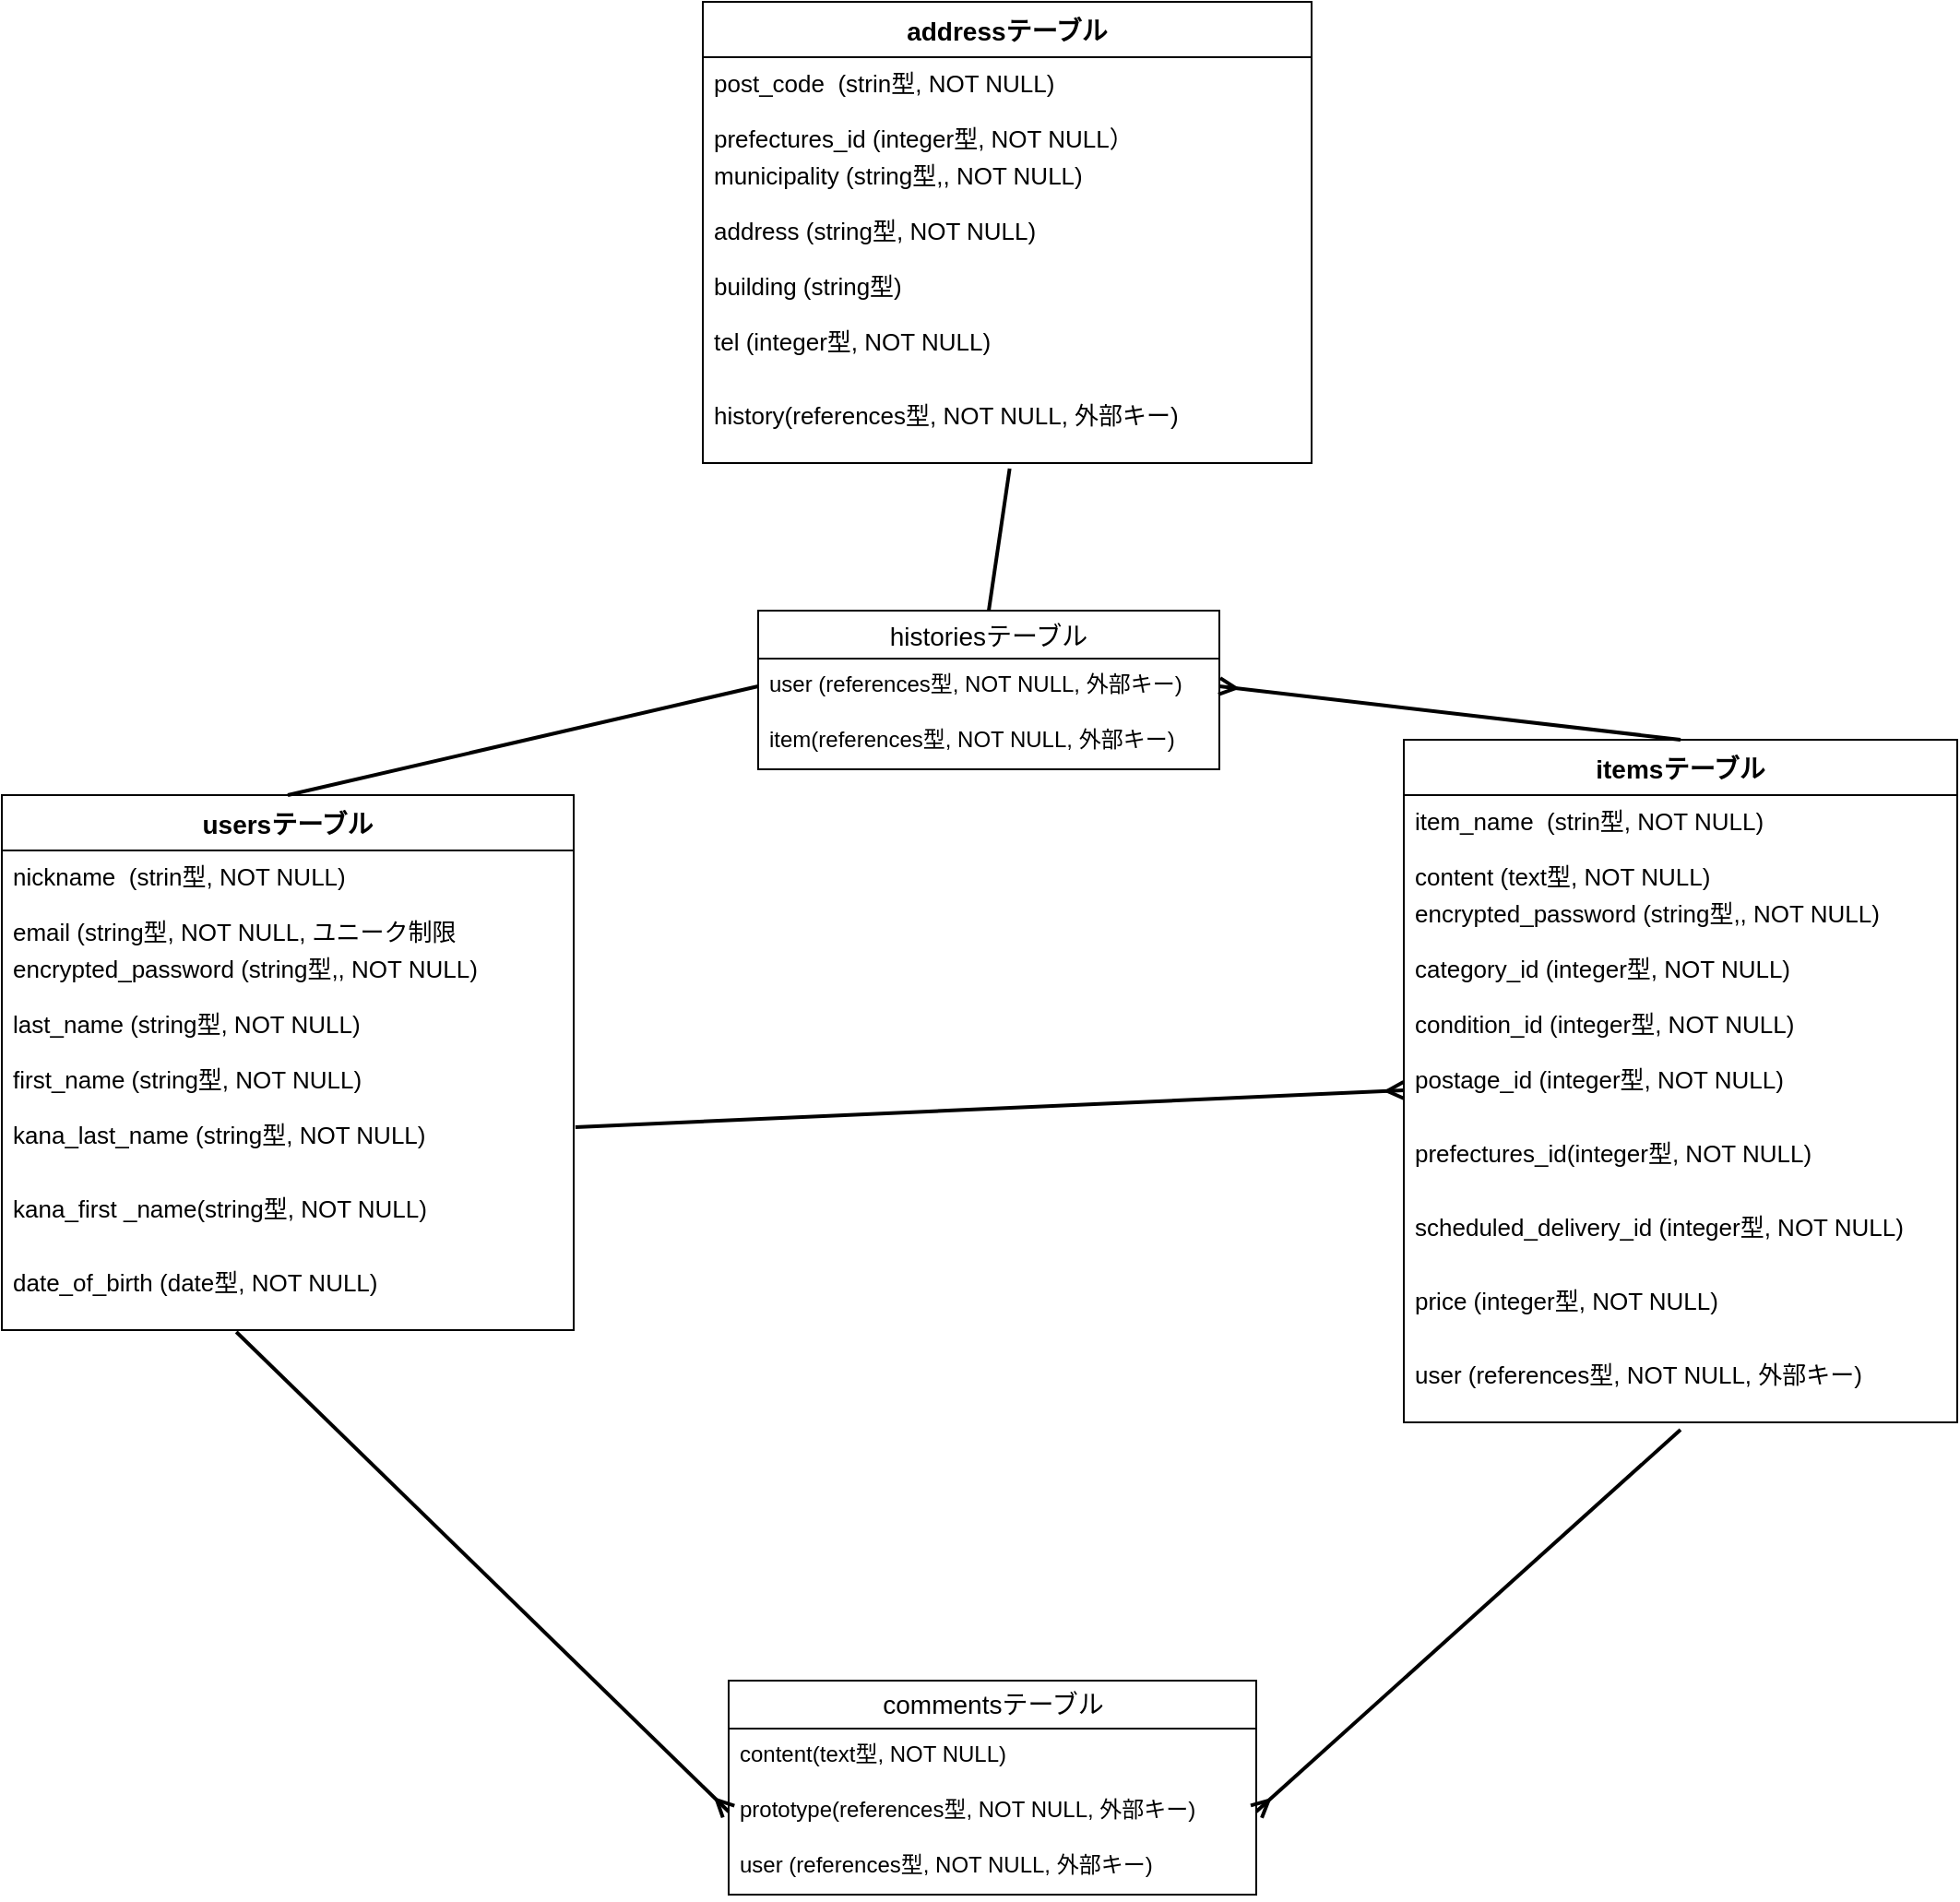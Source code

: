 <mxfile>
    <diagram id="hLANxU6KTyvyC43zyAjz" name="ページ1">
        <mxGraphModel dx="2487" dy="2329" grid="1" gridSize="10" guides="1" tooltips="1" connect="1" arrows="1" fold="1" page="1" pageScale="1" pageWidth="827" pageHeight="1169" math="0" shadow="0">
            <root>
                <mxCell id="0"/>
                <mxCell id="1" parent="0"/>
                <mxCell id="6" value="usersテーブル" style="swimlane;fontStyle=1;childLayout=stackLayout;horizontal=1;startSize=30;horizontalStack=0;resizeParent=1;resizeParentMax=0;resizeLast=0;collapsible=1;marginBottom=0;align=center;fontSize=14;" vertex="1" parent="1">
                    <mxGeometry x="-250" y="160" width="310" height="290" as="geometry"/>
                </mxCell>
                <mxCell id="7" value="nickname  (strin型, NOT NULL)" style="text;strokeColor=none;fillColor=none;spacingLeft=4;spacingRight=4;overflow=hidden;rotatable=0;points=[[0,0.5],[1,0.5]];portConstraint=eastwest;fontSize=13;" vertex="1" parent="6">
                    <mxGeometry y="30" width="310" height="30" as="geometry"/>
                </mxCell>
                <mxCell id="8" value="email (string型, NOT NULL, ユニーク制限&#10;)" style="text;strokeColor=none;fillColor=none;spacingLeft=4;spacingRight=4;overflow=hidden;rotatable=0;points=[[0,0.5],[1,0.5]];portConstraint=eastwest;fontSize=13;" vertex="1" parent="6">
                    <mxGeometry y="60" width="310" height="20" as="geometry"/>
                </mxCell>
                <mxCell id="9" value="encrypted_password (string型,, NOT NULL)" style="text;strokeColor=none;fillColor=none;spacingLeft=4;spacingRight=4;overflow=hidden;rotatable=0;points=[[0,0.5],[1,0.5]];portConstraint=eastwest;fontSize=13;" vertex="1" parent="6">
                    <mxGeometry y="80" width="310" height="30" as="geometry"/>
                </mxCell>
                <mxCell id="10" value="last_name (string型, NOT NULL)" style="text;strokeColor=none;fillColor=none;spacingLeft=4;spacingRight=4;overflow=hidden;rotatable=0;points=[[0,0.5],[1,0.5]];portConstraint=eastwest;fontSize=13;" vertex="1" parent="6">
                    <mxGeometry y="110" width="310" height="30" as="geometry"/>
                </mxCell>
                <mxCell id="11" value="first_name (string型, NOT NULL)" style="text;strokeColor=none;fillColor=none;spacingLeft=4;spacingRight=4;overflow=hidden;rotatable=0;points=[[0,0.5],[1,0.5]];portConstraint=eastwest;fontSize=13;" vertex="1" parent="6">
                    <mxGeometry y="140" width="310" height="30" as="geometry"/>
                </mxCell>
                <mxCell id="12" value="kana_last_name (string型, NOT NULL)" style="text;strokeColor=none;fillColor=none;spacingLeft=4;spacingRight=4;overflow=hidden;rotatable=0;points=[[0,0.5],[1,0.5]];portConstraint=eastwest;fontSize=13;" vertex="1" parent="6">
                    <mxGeometry y="170" width="310" height="40" as="geometry"/>
                </mxCell>
                <mxCell id="13" value="kana_first _name(string型, NOT NULL)" style="text;strokeColor=none;fillColor=none;spacingLeft=4;spacingRight=4;overflow=hidden;rotatable=0;points=[[0,0.5],[1,0.5]];portConstraint=eastwest;fontSize=13;" vertex="1" parent="6">
                    <mxGeometry y="210" width="310" height="40" as="geometry"/>
                </mxCell>
                <mxCell id="14" value="date_of_birth (date型, NOT NULL)" style="text;strokeColor=none;fillColor=none;spacingLeft=4;spacingRight=4;overflow=hidden;rotatable=0;points=[[0,0.5],[1,0.5]];portConstraint=eastwest;fontSize=13;" vertex="1" parent="6">
                    <mxGeometry y="250" width="310" height="40" as="geometry"/>
                </mxCell>
                <mxCell id="15" value="itemsテーブル" style="swimlane;fontStyle=1;childLayout=stackLayout;horizontal=1;startSize=30;horizontalStack=0;resizeParent=1;resizeParentMax=0;resizeLast=0;collapsible=1;marginBottom=0;align=center;fontSize=14;" vertex="1" parent="1">
                    <mxGeometry x="510" y="130" width="300" height="370" as="geometry"/>
                </mxCell>
                <mxCell id="16" value="item_name  (strin型, NOT NULL)" style="text;strokeColor=none;fillColor=none;spacingLeft=4;spacingRight=4;overflow=hidden;rotatable=0;points=[[0,0.5],[1,0.5]];portConstraint=eastwest;fontSize=13;" vertex="1" parent="15">
                    <mxGeometry y="30" width="300" height="30" as="geometry"/>
                </mxCell>
                <mxCell id="17" value="content (text型, NOT NULL)&#10;)" style="text;strokeColor=none;fillColor=none;spacingLeft=4;spacingRight=4;overflow=hidden;rotatable=0;points=[[0,0.5],[1,0.5]];portConstraint=eastwest;fontSize=13;" vertex="1" parent="15">
                    <mxGeometry y="60" width="300" height="20" as="geometry"/>
                </mxCell>
                <mxCell id="18" value="encrypted_password (string型,, NOT NULL)" style="text;strokeColor=none;fillColor=none;spacingLeft=4;spacingRight=4;overflow=hidden;rotatable=0;points=[[0,0.5],[1,0.5]];portConstraint=eastwest;fontSize=13;" vertex="1" parent="15">
                    <mxGeometry y="80" width="300" height="30" as="geometry"/>
                </mxCell>
                <mxCell id="19" value="category_id (integer型, NOT NULL)" style="text;strokeColor=none;fillColor=none;spacingLeft=4;spacingRight=4;overflow=hidden;rotatable=0;points=[[0,0.5],[1,0.5]];portConstraint=eastwest;fontSize=13;" vertex="1" parent="15">
                    <mxGeometry y="110" width="300" height="30" as="geometry"/>
                </mxCell>
                <mxCell id="20" value="condition_id (integer型, NOT NULL)" style="text;strokeColor=none;fillColor=none;spacingLeft=4;spacingRight=4;overflow=hidden;rotatable=0;points=[[0,0.5],[1,0.5]];portConstraint=eastwest;fontSize=13;" vertex="1" parent="15">
                    <mxGeometry y="140" width="300" height="30" as="geometry"/>
                </mxCell>
                <mxCell id="21" value="postage_id (integer型, NOT NULL)" style="text;strokeColor=none;fillColor=none;spacingLeft=4;spacingRight=4;overflow=hidden;rotatable=0;points=[[0,0.5],[1,0.5]];portConstraint=eastwest;fontSize=13;" vertex="1" parent="15">
                    <mxGeometry y="170" width="300" height="40" as="geometry"/>
                </mxCell>
                <mxCell id="22" value="prefectures_id(integer型, NOT NULL)" style="text;strokeColor=none;fillColor=none;spacingLeft=4;spacingRight=4;overflow=hidden;rotatable=0;points=[[0,0.5],[1,0.5]];portConstraint=eastwest;fontSize=13;" vertex="1" parent="15">
                    <mxGeometry y="210" width="300" height="40" as="geometry"/>
                </mxCell>
                <mxCell id="24" value="scheduled_delivery_id (integer型, NOT NULL)" style="text;strokeColor=none;fillColor=none;spacingLeft=4;spacingRight=4;overflow=hidden;rotatable=0;points=[[0,0.5],[1,0.5]];portConstraint=eastwest;fontSize=13;" vertex="1" parent="15">
                    <mxGeometry y="250" width="300" height="40" as="geometry"/>
                </mxCell>
                <mxCell id="25" value="price (integer型, NOT NULL)" style="text;strokeColor=none;fillColor=none;spacingLeft=4;spacingRight=4;overflow=hidden;rotatable=0;points=[[0,0.5],[1,0.5]];portConstraint=eastwest;fontSize=13;" vertex="1" parent="15">
                    <mxGeometry y="290" width="300" height="40" as="geometry"/>
                </mxCell>
                <mxCell id="23" value="user (references型, NOT NULL, 外部キー)" style="text;strokeColor=none;fillColor=none;spacingLeft=4;spacingRight=4;overflow=hidden;rotatable=0;points=[[0,0.5],[1,0.5]];portConstraint=eastwest;fontSize=13;" vertex="1" parent="15">
                    <mxGeometry y="330" width="300" height="40" as="geometry"/>
                </mxCell>
                <mxCell id="27" style="edgeStyle=none;html=1;exitX=0;exitY=0.5;exitDx=0;exitDy=0;entryX=1.003;entryY=0.25;entryDx=0;entryDy=0;entryPerimeter=0;startArrow=ERmany;startFill=0;strokeWidth=2;endArrow=none;endFill=0;" edge="1" parent="1" source="21" target="12">
                    <mxGeometry relative="1" as="geometry"/>
                </mxCell>
                <mxCell id="28" value="addressテーブル" style="swimlane;fontStyle=1;childLayout=stackLayout;horizontal=1;startSize=30;horizontalStack=0;resizeParent=1;resizeParentMax=0;resizeLast=0;collapsible=1;marginBottom=0;align=center;fontSize=14;" vertex="1" parent="1">
                    <mxGeometry x="130" y="-270" width="330" height="250" as="geometry"/>
                </mxCell>
                <mxCell id="29" value="post_code  (strin型, NOT NULL)" style="text;strokeColor=none;fillColor=none;spacingLeft=4;spacingRight=4;overflow=hidden;rotatable=0;points=[[0,0.5],[1,0.5]];portConstraint=eastwest;fontSize=13;" vertex="1" parent="28">
                    <mxGeometry y="30" width="330" height="30" as="geometry"/>
                </mxCell>
                <mxCell id="30" value="prefectures_id (integer型, NOT NULL）&#10;)" style="text;strokeColor=none;fillColor=none;spacingLeft=4;spacingRight=4;overflow=hidden;rotatable=0;points=[[0,0.5],[1,0.5]];portConstraint=eastwest;fontSize=13;" vertex="1" parent="28">
                    <mxGeometry y="60" width="330" height="20" as="geometry"/>
                </mxCell>
                <mxCell id="31" value="municipality (string型,, NOT NULL)" style="text;strokeColor=none;fillColor=none;spacingLeft=4;spacingRight=4;overflow=hidden;rotatable=0;points=[[0,0.5],[1,0.5]];portConstraint=eastwest;fontSize=13;" vertex="1" parent="28">
                    <mxGeometry y="80" width="330" height="30" as="geometry"/>
                </mxCell>
                <mxCell id="32" value="address (string型, NOT NULL)" style="text;strokeColor=none;fillColor=none;spacingLeft=4;spacingRight=4;overflow=hidden;rotatable=0;points=[[0,0.5],[1,0.5]];portConstraint=eastwest;fontSize=13;" vertex="1" parent="28">
                    <mxGeometry y="110" width="330" height="30" as="geometry"/>
                </mxCell>
                <mxCell id="33" value="building (string型)" style="text;strokeColor=none;fillColor=none;spacingLeft=4;spacingRight=4;overflow=hidden;rotatable=0;points=[[0,0.5],[1,0.5]];portConstraint=eastwest;fontSize=13;" vertex="1" parent="28">
                    <mxGeometry y="140" width="330" height="30" as="geometry"/>
                </mxCell>
                <mxCell id="34" value="tel (integer型, NOT NULL)" style="text;strokeColor=none;fillColor=none;spacingLeft=4;spacingRight=4;overflow=hidden;rotatable=0;points=[[0,0.5],[1,0.5]];portConstraint=eastwest;fontSize=13;" vertex="1" parent="28">
                    <mxGeometry y="170" width="330" height="40" as="geometry"/>
                </mxCell>
                <mxCell id="36" value="history(references型, NOT NULL, 外部キー)" style="text;strokeColor=none;fillColor=none;spacingLeft=4;spacingRight=4;overflow=hidden;rotatable=0;points=[[0,0.5],[1,0.5]];portConstraint=eastwest;fontSize=13;" vertex="1" parent="28">
                    <mxGeometry y="210" width="330" height="40" as="geometry"/>
                </mxCell>
                <mxCell id="37" style="edgeStyle=none;html=1;exitX=0;exitY=0.5;exitDx=0;exitDy=0;entryX=0.5;entryY=0;entryDx=0;entryDy=0;strokeWidth=2;startArrow=none;startFill=0;endArrow=none;endFill=0;" edge="1" parent="1" source="46" target="6">
                    <mxGeometry relative="1" as="geometry"/>
                </mxCell>
                <mxCell id="38" style="edgeStyle=none;html=1;exitX=1;exitY=0.5;exitDx=0;exitDy=0;entryX=0.5;entryY=0;entryDx=0;entryDy=0;strokeWidth=2;startArrow=ERmany;startFill=0;endArrow=none;endFill=0;" edge="1" parent="1" source="46" target="15">
                    <mxGeometry relative="1" as="geometry"/>
                </mxCell>
                <mxCell id="39" value="commentsテーブル" style="swimlane;fontStyle=0;childLayout=stackLayout;horizontal=1;startSize=26;horizontalStack=0;resizeParent=1;resizeParentMax=0;resizeLast=0;collapsible=1;marginBottom=0;align=center;fontSize=14;html=1;" vertex="1" parent="1">
                    <mxGeometry x="144" y="640" width="286" height="116" as="geometry"/>
                </mxCell>
                <mxCell id="40" value="content(text型, NOT NULL)" style="text;strokeColor=none;fillColor=none;spacingLeft=4;spacingRight=4;overflow=hidden;rotatable=0;points=[[0,0.5],[1,0.5]];portConstraint=eastwest;fontSize=12;" vertex="1" parent="39">
                    <mxGeometry y="26" width="286" height="30" as="geometry"/>
                </mxCell>
                <mxCell id="41" value="prototype(references型, NOT NULL, 外部キー)" style="text;strokeColor=none;fillColor=none;spacingLeft=4;spacingRight=4;overflow=hidden;rotatable=0;points=[[0,0.5],[1,0.5]];portConstraint=eastwest;fontSize=12;" vertex="1" parent="39">
                    <mxGeometry y="56" width="286" height="30" as="geometry"/>
                </mxCell>
                <mxCell id="42" value="user (references型, NOT NULL, 外部キー)" style="text;strokeColor=none;fillColor=none;spacingLeft=4;spacingRight=4;overflow=hidden;rotatable=0;points=[[0,0.5],[1,0.5]];portConstraint=eastwest;fontSize=12;" vertex="1" parent="39">
                    <mxGeometry y="86" width="286" height="30" as="geometry"/>
                </mxCell>
                <mxCell id="43" style="edgeStyle=none;html=1;exitX=1;exitY=0.5;exitDx=0;exitDy=0;entryX=0.5;entryY=1.1;entryDx=0;entryDy=0;entryPerimeter=0;strokeWidth=2;startArrow=ERmany;startFill=0;endArrow=none;endFill=0;" edge="1" parent="1" source="41" target="23">
                    <mxGeometry relative="1" as="geometry"/>
                </mxCell>
                <mxCell id="44" style="edgeStyle=none;html=1;exitX=0;exitY=0.5;exitDx=0;exitDy=0;entryX=0.41;entryY=1.025;entryDx=0;entryDy=0;entryPerimeter=0;strokeWidth=2;startArrow=ERmany;startFill=0;endArrow=none;endFill=0;" edge="1" parent="1" source="41" target="14">
                    <mxGeometry relative="1" as="geometry"/>
                </mxCell>
                <mxCell id="45" value="historiesテーブル" style="swimlane;fontStyle=0;childLayout=stackLayout;horizontal=1;startSize=26;horizontalStack=0;resizeParent=1;resizeParentMax=0;resizeLast=0;collapsible=1;marginBottom=0;align=center;fontSize=14;" vertex="1" parent="1">
                    <mxGeometry x="160" y="60" width="250" height="86" as="geometry"/>
                </mxCell>
                <mxCell id="46" value="user (references型, NOT NULL, 外部キー)" style="text;strokeColor=none;fillColor=none;spacingLeft=4;spacingRight=4;overflow=hidden;rotatable=0;points=[[0,0.5],[1,0.5]];portConstraint=eastwest;fontSize=12;" vertex="1" parent="45">
                    <mxGeometry y="26" width="250" height="30" as="geometry"/>
                </mxCell>
                <mxCell id="47" value="item(references型, NOT NULL, 外部キー)" style="text;strokeColor=none;fillColor=none;spacingLeft=4;spacingRight=4;overflow=hidden;rotatable=0;points=[[0,0.5],[1,0.5]];portConstraint=eastwest;fontSize=12;" vertex="1" parent="45">
                    <mxGeometry y="56" width="250" height="30" as="geometry"/>
                </mxCell>
                <mxCell id="49" value="" style="endArrow=none;html=1;rounded=0;strokeWidth=2;entryX=0.504;entryY=1.075;entryDx=0;entryDy=0;entryPerimeter=0;exitX=0.5;exitY=0;exitDx=0;exitDy=0;" edge="1" parent="1" source="45" target="36">
                    <mxGeometry relative="1" as="geometry">
                        <mxPoint x="280" y="50" as="sourcePoint"/>
                        <mxPoint x="250" y="210" as="targetPoint"/>
                    </mxGeometry>
                </mxCell>
            </root>
        </mxGraphModel>
    </diagram>
</mxfile>